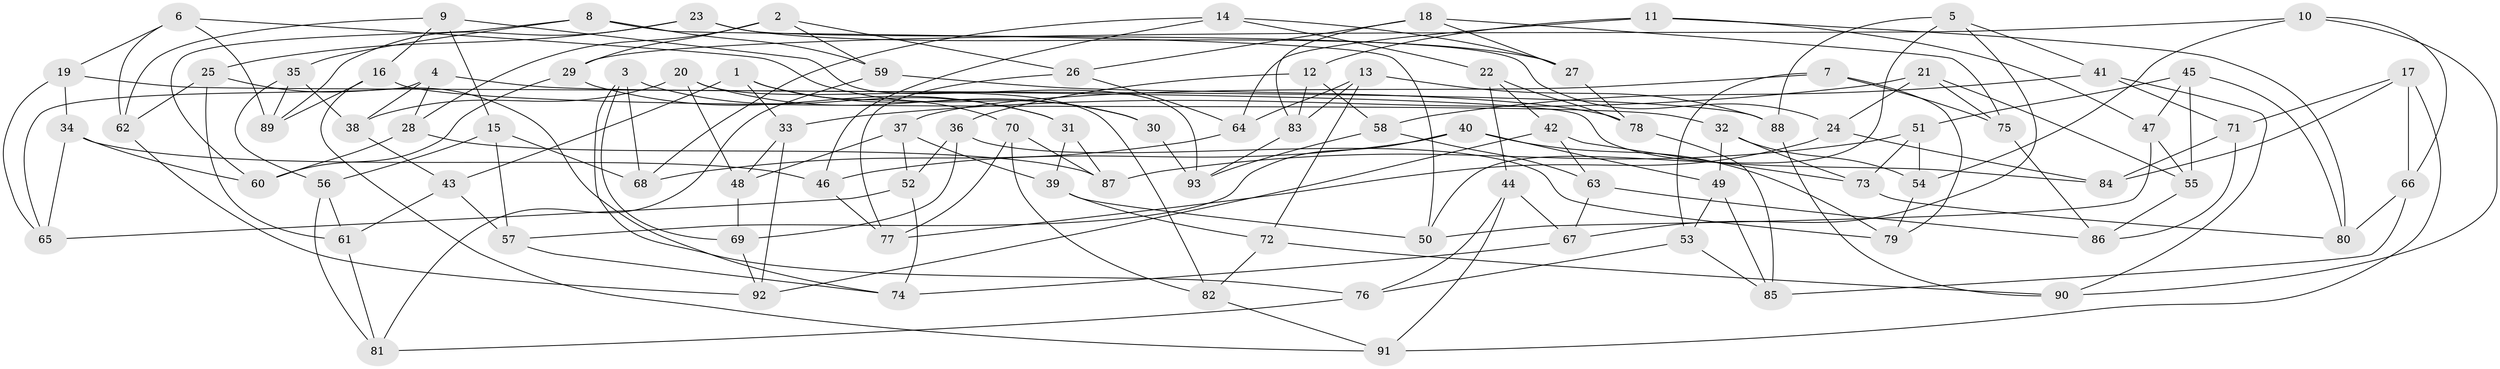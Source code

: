 // coarse degree distribution, {7: 0.1724137931034483, 8: 0.13793103448275862, 6: 0.20689655172413793, 10: 0.10344827586206896, 4: 0.06896551724137931, 9: 0.10344827586206896, 3: 0.10344827586206896, 5: 0.10344827586206896}
// Generated by graph-tools (version 1.1) at 2025/54/03/04/25 22:54:03]
// undirected, 93 vertices, 186 edges
graph export_dot {
  node [color=gray90,style=filled];
  1;
  2;
  3;
  4;
  5;
  6;
  7;
  8;
  9;
  10;
  11;
  12;
  13;
  14;
  15;
  16;
  17;
  18;
  19;
  20;
  21;
  22;
  23;
  24;
  25;
  26;
  27;
  28;
  29;
  30;
  31;
  32;
  33;
  34;
  35;
  36;
  37;
  38;
  39;
  40;
  41;
  42;
  43;
  44;
  45;
  46;
  47;
  48;
  49;
  50;
  51;
  52;
  53;
  54;
  55;
  56;
  57;
  58;
  59;
  60;
  61;
  62;
  63;
  64;
  65;
  66;
  67;
  68;
  69;
  70;
  71;
  72;
  73;
  74;
  75;
  76;
  77;
  78;
  79;
  80;
  81;
  82;
  83;
  84;
  85;
  86;
  87;
  88;
  89;
  90;
  91;
  92;
  93;
  1 -- 30;
  1 -- 70;
  1 -- 43;
  1 -- 33;
  2 -- 29;
  2 -- 26;
  2 -- 59;
  2 -- 28;
  3 -- 68;
  3 -- 69;
  3 -- 31;
  3 -- 76;
  4 -- 88;
  4 -- 28;
  4 -- 38;
  4 -- 65;
  5 -- 41;
  5 -- 88;
  5 -- 50;
  5 -- 67;
  6 -- 89;
  6 -- 19;
  6 -- 30;
  6 -- 62;
  7 -- 37;
  7 -- 75;
  7 -- 79;
  7 -- 53;
  8 -- 35;
  8 -- 60;
  8 -- 59;
  8 -- 50;
  9 -- 62;
  9 -- 93;
  9 -- 15;
  9 -- 16;
  10 -- 90;
  10 -- 54;
  10 -- 29;
  10 -- 66;
  11 -- 64;
  11 -- 47;
  11 -- 12;
  11 -- 80;
  12 -- 83;
  12 -- 36;
  12 -- 58;
  13 -- 88;
  13 -- 64;
  13 -- 83;
  13 -- 72;
  14 -- 22;
  14 -- 27;
  14 -- 46;
  14 -- 68;
  15 -- 57;
  15 -- 68;
  15 -- 56;
  16 -- 89;
  16 -- 32;
  16 -- 91;
  17 -- 66;
  17 -- 84;
  17 -- 71;
  17 -- 91;
  18 -- 26;
  18 -- 75;
  18 -- 27;
  18 -- 83;
  19 -- 84;
  19 -- 65;
  19 -- 34;
  20 -- 30;
  20 -- 48;
  20 -- 38;
  20 -- 82;
  21 -- 75;
  21 -- 55;
  21 -- 33;
  21 -- 24;
  22 -- 42;
  22 -- 44;
  22 -- 78;
  23 -- 89;
  23 -- 25;
  23 -- 24;
  23 -- 27;
  24 -- 84;
  24 -- 77;
  25 -- 62;
  25 -- 74;
  25 -- 61;
  26 -- 77;
  26 -- 64;
  27 -- 78;
  28 -- 60;
  28 -- 87;
  29 -- 60;
  29 -- 31;
  30 -- 93;
  31 -- 87;
  31 -- 39;
  32 -- 49;
  32 -- 73;
  32 -- 54;
  33 -- 48;
  33 -- 92;
  34 -- 60;
  34 -- 46;
  34 -- 65;
  35 -- 56;
  35 -- 89;
  35 -- 38;
  36 -- 52;
  36 -- 69;
  36 -- 79;
  37 -- 52;
  37 -- 39;
  37 -- 48;
  38 -- 43;
  39 -- 72;
  39 -- 50;
  40 -- 49;
  40 -- 46;
  40 -- 57;
  40 -- 79;
  41 -- 90;
  41 -- 58;
  41 -- 71;
  42 -- 92;
  42 -- 73;
  42 -- 63;
  43 -- 57;
  43 -- 61;
  44 -- 76;
  44 -- 67;
  44 -- 91;
  45 -- 47;
  45 -- 80;
  45 -- 51;
  45 -- 55;
  46 -- 77;
  47 -- 50;
  47 -- 55;
  48 -- 69;
  49 -- 53;
  49 -- 85;
  51 -- 87;
  51 -- 54;
  51 -- 73;
  52 -- 65;
  52 -- 74;
  53 -- 76;
  53 -- 85;
  54 -- 79;
  55 -- 86;
  56 -- 61;
  56 -- 81;
  57 -- 74;
  58 -- 63;
  58 -- 93;
  59 -- 78;
  59 -- 81;
  61 -- 81;
  62 -- 92;
  63 -- 86;
  63 -- 67;
  64 -- 68;
  66 -- 85;
  66 -- 80;
  67 -- 74;
  69 -- 92;
  70 -- 77;
  70 -- 87;
  70 -- 82;
  71 -- 86;
  71 -- 84;
  72 -- 82;
  72 -- 90;
  73 -- 80;
  75 -- 86;
  76 -- 81;
  78 -- 85;
  82 -- 91;
  83 -- 93;
  88 -- 90;
}
